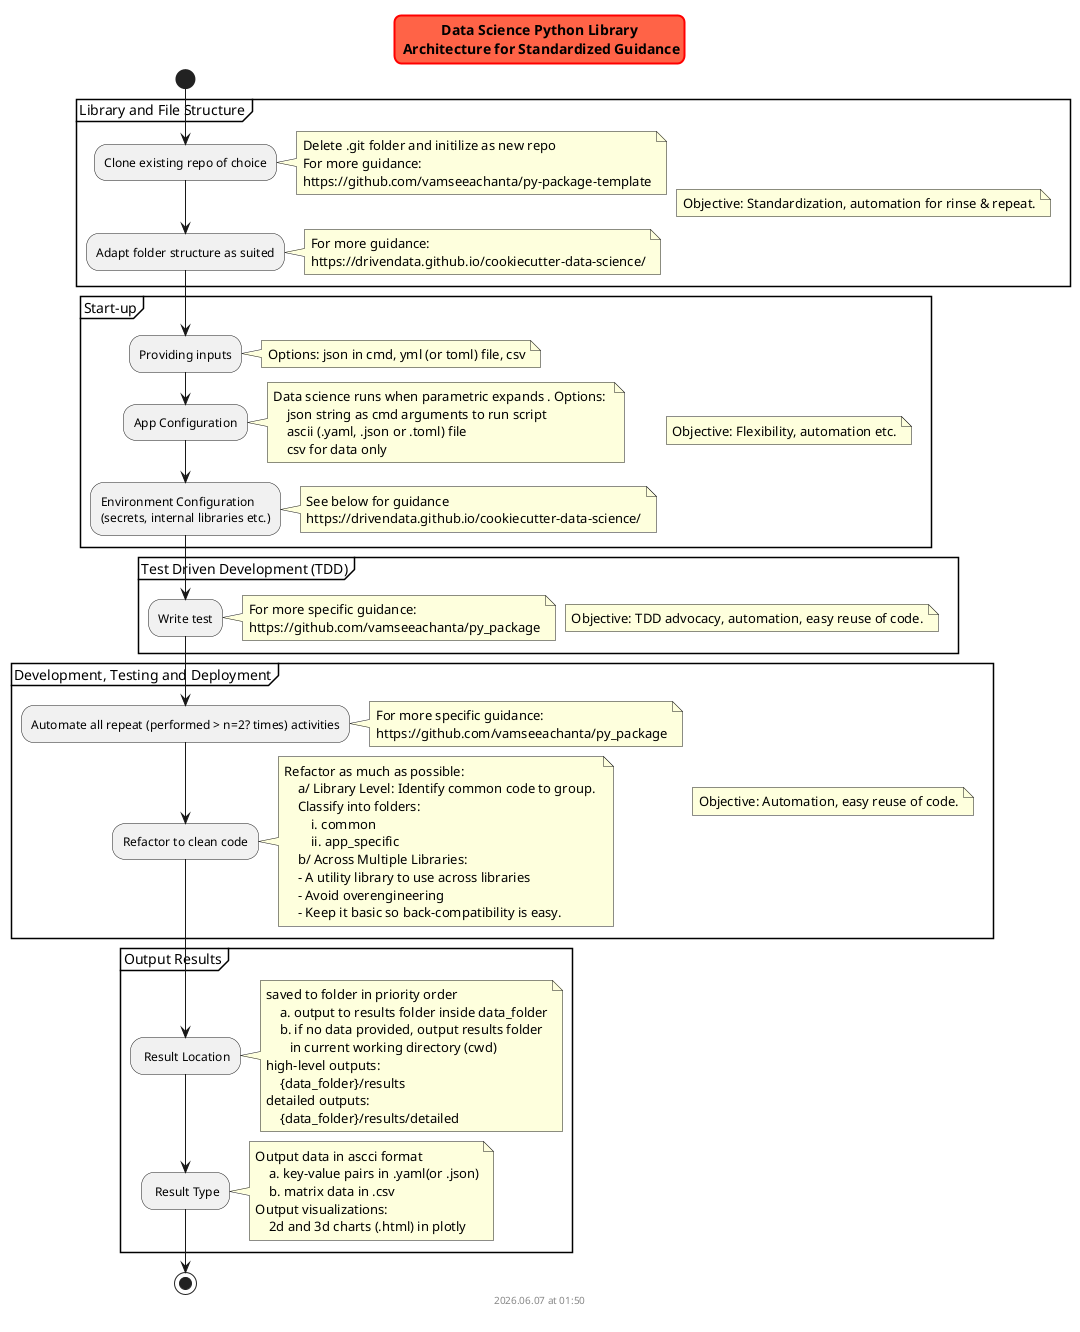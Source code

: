 @startuml data_science_architecture
skinparam titleBorderRoundCorner 15
skinparam titleBorderThickness 2
skinparam titleBorderColor red
skinparam titleBackgroundColor Tomato

title Data Science Python Library\n Architecture for Standardized Guidance

start

    partition "Library and File Structure" {

        note right
            Objective: Standardization, automation for rinse & repeat.
        end note

        :Clone existing repo of choice;
            note right
                Delete .git folder and initilize as new repo
                For more guidance:
                https://github.com/vamseeachanta/py-package-template
            end note
        :Adapt folder structure as suited;
            note right
                For more guidance:
                https://drivendata.github.io/cookiecutter-data-science/
            end note
    }

    partition "Start-up" {

        note right
            Objective: Flexibility, automation etc.
        end note

        :Providing inputs;
            note right
                Options: json in cmd, yml (or toml) file, csv
            end note

        :App Configuration;
            note right
                Data science runs when parametric expands . Options: 
                    json string as cmd arguments to run script
                    ascii (.yaml, .json or .toml) file 
                    csv for data only
            end note

        :Environment Configuration 
        (secrets, internal libraries etc.);
            note right
                See below for guidance
                https://drivendata.github.io/cookiecutter-data-science/
            end note

    }

    partition "Test Driven Development (TDD)" {
        note right
            Objective: TDD advocacy, automation, easy reuse of code.
        end note

    :Write test;
        note right
            For more specific guidance:
            https://github.com/vamseeachanta/py_package
        end note
    }

    partition "Development, Testing and Deployment" {
        note right
            Objective: Automation, easy reuse of code.
        end note

    :Automate all repeat (performed > n=2? times) activities;
        note right
            For more specific guidance:
            https://github.com/vamseeachanta/py_package
        end note
    

    :Refactor to clean code;
        note right
            Refactor as much as possible:
                a/ Library Level: Identify common code to group. 
                Classify into folders:
                    i. common
                    ii. app_specific
                b/ Across Multiple Libraries: 
                - A utility library to use across libraries
                - Avoid overengineering
                - Keep it basic so back-compatibility is easy.
        end note
    }

    partition "Output Results" {
    : Result Location;
        note right
            saved to folder in priority order
                a. output to results folder inside data_folder
                b. if no data provided, output results folder 
                   in current working directory (cwd)
            high-level outputs:
                {data_folder}/results
            detailed outputs:
                {data_folder}/results/detailed
        end note
    : Result Type;
        note right
            Output data in ascci format
                a. key-value pairs in .yaml(or .json)
                b. matrix data in .csv 
            Output visualizations:
                2d and 3d charts (.html) in plotly
        end note
    }

stop

footer
%date("yyyy.MM.dd' at 'HH:mm")
%filename()
end footer

@enduml